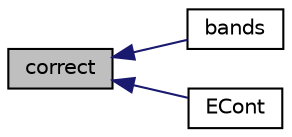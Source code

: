 digraph "correct"
{
  bgcolor="transparent";
  edge [fontname="Helvetica",fontsize="10",labelfontname="Helvetica",labelfontsize="10"];
  node [fontname="Helvetica",fontsize="10",shape=record];
  rankdir="LR";
  Node1 [label="correct",height=0.2,width=0.4,color="black", fillcolor="grey75", style="filled", fontcolor="black"];
  Node1 -> Node2 [dir="back",color="midnightblue",fontsize="10",style="solid",fontname="Helvetica"];
  Node2 [label="bands",height=0.2,width=0.4,color="black",URL="$a02967.html#a0ab31df16157d2a400b2856c1523d995",tooltip="Lower and upper limit of band i. "];
  Node1 -> Node3 [dir="back",color="midnightblue",fontsize="10",style="solid",fontname="Helvetica"];
  Node3 [label="ECont",height=0.2,width=0.4,color="black",URL="$a02967.html#ab8a99040f55b8172e38cbb31508553c7",tooltip="Emission contribution for continuous phase. "];
}
